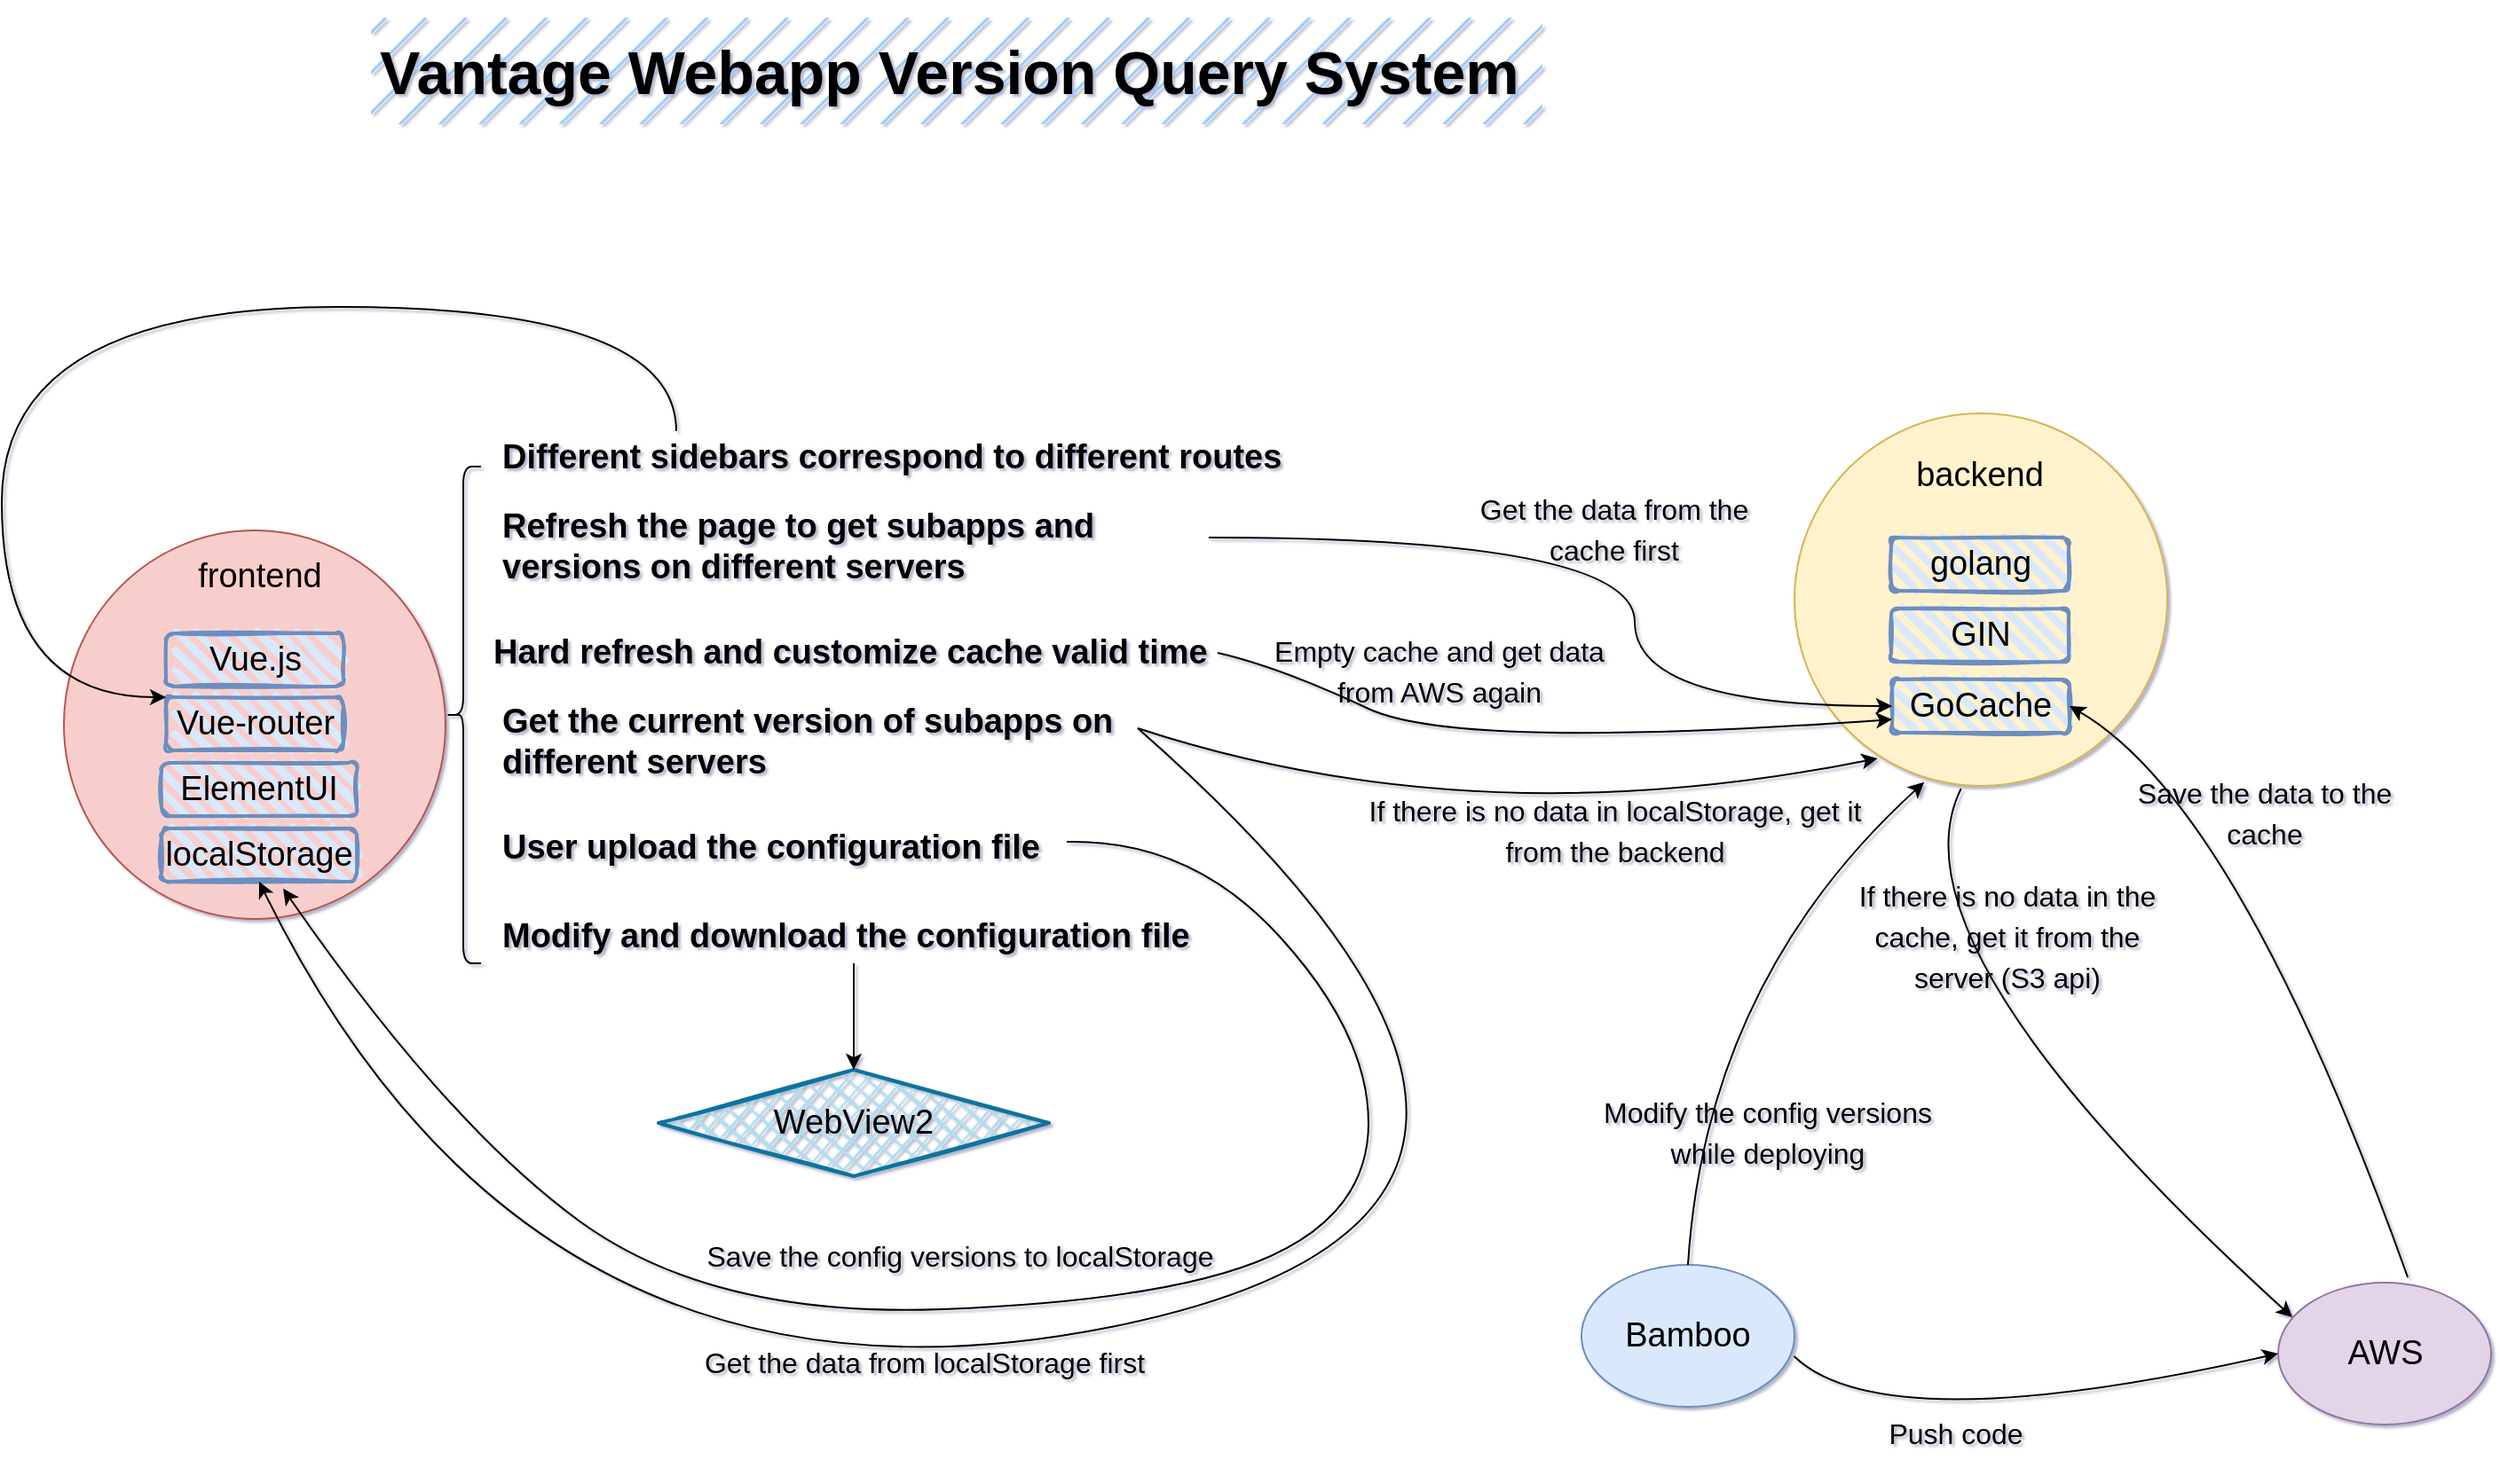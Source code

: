 <mxfile version="20.2.6" type="github" pages="2"><diagram id="A9Q-UcqaSSHVSJC6LxS7" name="第 1 页"><mxGraphModel dx="2654" dy="904" grid="0" gridSize="10" guides="1" tooltips="1" connect="1" arrows="1" fold="1" page="0" pageScale="1" pageWidth="827" pageHeight="1169" background="#ffffff" math="0" shadow="1"><root><mxCell id="0"/><mxCell id="1" parent="0"/><mxCell id="O27Q3A0dz7naOp8tt0iU-1" value="" style="ellipse;whiteSpace=wrap;html=1;fillColor=#f8cecc;strokeColor=#b85450;" parent="1" vertex="1"><mxGeometry x="-1625" y="76" width="215" height="219" as="geometry"/></mxCell><mxCell id="O27Q3A0dz7naOp8tt0iU-2" value="" style="ellipse;whiteSpace=wrap;html=1;fillColor=#fff2cc;strokeColor=#d6b656;" parent="1" vertex="1"><mxGeometry x="-650" y="10" width="210" height="210" as="geometry"/></mxCell><mxCell id="O27Q3A0dz7naOp8tt0iU-3" value="&lt;font style=&quot;font-size: 19px;&quot;&gt;frontend&lt;/font&gt;" style="text;html=1;strokeColor=none;fillColor=none;align=center;verticalAlign=middle;whiteSpace=wrap;rounded=0;" parent="1" vertex="1"><mxGeometry x="-1552.5" y="87" width="75" height="30" as="geometry"/></mxCell><mxCell id="O27Q3A0dz7naOp8tt0iU-11" value="&lt;font style=&quot;font-size: 19px;&quot;&gt;backend&lt;/font&gt;" style="text;html=1;strokeColor=none;fillColor=none;align=center;verticalAlign=middle;whiteSpace=wrap;rounded=0;" parent="1" vertex="1"><mxGeometry x="-583" y="30" width="75" height="30" as="geometry"/></mxCell><mxCell id="O27Q3A0dz7naOp8tt0iU-22" value="Vue.js" style="rounded=1;whiteSpace=wrap;html=1;strokeWidth=2;fillWeight=4;hachureGap=8;hachureAngle=45;fillColor=#dae8fc;sketch=1;fontSize=19;strokeColor=#6c8ebf;" parent="1" vertex="1"><mxGeometry x="-1567.5" y="134" width="100" height="30" as="geometry"/></mxCell><mxCell id="O27Q3A0dz7naOp8tt0iU-23" value="Vue-router" style="rounded=1;whiteSpace=wrap;html=1;strokeWidth=2;fillWeight=4;hachureGap=8;hachureAngle=45;fillColor=#dae8fc;sketch=1;fontSize=19;strokeColor=#6c8ebf;" parent="1" vertex="1"><mxGeometry x="-1567.5" y="170" width="100" height="30" as="geometry"/></mxCell><mxCell id="O27Q3A0dz7naOp8tt0iU-24" value="localStorage" style="rounded=1;whiteSpace=wrap;html=1;strokeWidth=2;fillWeight=4;hachureGap=8;hachureAngle=45;fillColor=#dae8fc;sketch=1;fontSize=19;strokeColor=#6c8ebf;" parent="1" vertex="1"><mxGeometry x="-1570" y="244" width="110" height="30" as="geometry"/></mxCell><mxCell id="O27Q3A0dz7naOp8tt0iU-27" value="golang" style="rounded=1;whiteSpace=wrap;html=1;strokeWidth=2;fillWeight=4;hachureGap=8;hachureAngle=45;fillColor=#dae8fc;sketch=1;fontSize=19;strokeColor=#6c8ebf;" parent="1" vertex="1"><mxGeometry x="-595.5" y="80" width="100" height="30" as="geometry"/></mxCell><mxCell id="O27Q3A0dz7naOp8tt0iU-28" value="GIN" style="rounded=1;whiteSpace=wrap;html=1;strokeWidth=2;fillWeight=4;hachureGap=8;hachureAngle=45;fillColor=#dae8fc;sketch=1;fontSize=19;strokeColor=#6c8ebf;" parent="1" vertex="1"><mxGeometry x="-595.5" y="120" width="100" height="30" as="geometry"/></mxCell><mxCell id="O27Q3A0dz7naOp8tt0iU-29" value="GoCache" style="rounded=1;whiteSpace=wrap;html=1;strokeWidth=2;fillWeight=4;hachureGap=8;hachureAngle=45;fillColor=#dae8fc;sketch=1;fontSize=19;strokeColor=#6c8ebf;" parent="1" vertex="1"><mxGeometry x="-595" y="160" width="100" height="30" as="geometry"/></mxCell><mxCell id="O27Q3A0dz7naOp8tt0iU-37" value="" style="shape=curlyBracket;whiteSpace=wrap;html=1;rounded=1;fontSize=19;" parent="1" vertex="1"><mxGeometry x="-1410" y="40" width="20" height="280" as="geometry"/></mxCell><mxCell id="O27Q3A0dz7naOp8tt0iU-41" value="&lt;b&gt;Different sidebars correspond to different routes&lt;/b&gt;" style="text;html=1;align=left;verticalAlign=middle;whiteSpace=wrap;rounded=0;fontSize=19;shadow=0;glass=0;fillStyle=auto;" parent="1" vertex="1"><mxGeometry x="-1380" y="20" width="450" height="30" as="geometry"/></mxCell><mxCell id="O27Q3A0dz7naOp8tt0iU-43" value="&lt;b&gt;Refresh the page to get subapps and versions on different servers&lt;/b&gt;" style="text;html=1;align=left;verticalAlign=middle;whiteSpace=wrap;rounded=0;fontSize=19;shadow=0;glass=0;fillStyle=auto;" parent="1" vertex="1"><mxGeometry x="-1380" y="70" width="410" height="30" as="geometry"/></mxCell><mxCell id="O27Q3A0dz7naOp8tt0iU-51" value="" style="edgeStyle=orthogonalEdgeStyle;elbow=horizontal;endArrow=classic;html=1;rounded=0;fontSize=19;curved=1;entryX=0;entryY=0;entryDx=0;entryDy=0;fillColor=#f5f5f5;strokeColor=#000000;" parent="1" source="O27Q3A0dz7naOp8tt0iU-41" target="O27Q3A0dz7naOp8tt0iU-23" edge="1"><mxGeometry width="50" height="50" relative="1" as="geometry"><mxPoint x="-1280" y="10" as="sourcePoint"/><mxPoint x="-1585" y="150" as="targetPoint"/><Array as="points"><mxPoint x="-1280" y="-50"/><mxPoint x="-1660" y="-50"/><mxPoint x="-1660" y="170"/></Array></mxGeometry></mxCell><mxCell id="uOYiUQgheM6uBUmsLffs-1" value="" style="edgeStyle=orthogonalEdgeStyle;elbow=horizontal;endArrow=classic;html=1;rounded=0;fontSize=19;curved=1;entryX=0;entryY=0.5;entryDx=0;entryDy=0;fillColor=#f5f5f5;strokeColor=#000000;" parent="1" target="O27Q3A0dz7naOp8tt0iU-29" edge="1"><mxGeometry width="50" height="50" relative="1" as="geometry"><mxPoint x="-980" y="80" as="sourcePoint"/><mxPoint x="-870" y="270" as="targetPoint"/><Array as="points"><mxPoint x="-740" y="80"/><mxPoint x="-740" y="175"/></Array></mxGeometry></mxCell><mxCell id="uOYiUQgheM6uBUmsLffs-4" value="Bamboo" style="ellipse;whiteSpace=wrap;html=1;shadow=0;glass=0;fillStyle=auto;fontSize=19;fillColor=#dae8fc;strokeColor=#6c8ebf;" parent="1" vertex="1"><mxGeometry x="-770" y="490" width="120" height="80" as="geometry"/></mxCell><mxCell id="uOYiUQgheM6uBUmsLffs-5" value="AWS" style="ellipse;whiteSpace=wrap;html=1;shadow=0;glass=0;fillStyle=auto;fontSize=19;fillColor=#e1d5e7;strokeColor=#9673a6;" parent="1" vertex="1"><mxGeometry x="-377.5" y="500" width="120" height="80" as="geometry"/></mxCell><mxCell id="uOYiUQgheM6uBUmsLffs-7" value="" style="curved=1;endArrow=classic;html=1;rounded=0;fontSize=19;elbow=vertical;exitX=0.447;exitY=1.007;exitDx=0;exitDy=0;exitPerimeter=0;entryX=0.067;entryY=0.244;entryDx=0;entryDy=0;entryPerimeter=0;" parent="1" source="O27Q3A0dz7naOp8tt0iU-2" target="uOYiUQgheM6uBUmsLffs-5" edge="1"><mxGeometry width="50" height="50" relative="1" as="geometry"><mxPoint x="-830" y="220" as="sourcePoint"/><mxPoint x="-780" y="170" as="targetPoint"/><Array as="points"><mxPoint x="-600" y="310"/></Array></mxGeometry></mxCell><mxCell id="uOYiUQgheM6uBUmsLffs-8" value="" style="curved=1;endArrow=classic;html=1;rounded=0;fontSize=19;elbow=vertical;entryX=1;entryY=0.5;entryDx=0;entryDy=0;exitX=0.609;exitY=-0.036;exitDx=0;exitDy=0;exitPerimeter=0;" parent="1" source="uOYiUQgheM6uBUmsLffs-5" target="O27Q3A0dz7naOp8tt0iU-29" edge="1"><mxGeometry width="50" height="50" relative="1" as="geometry"><mxPoint x="-440" y="320" as="sourcePoint"/><mxPoint x="-470" y="220" as="targetPoint"/><Array as="points"><mxPoint x="-400" y="230"/></Array></mxGeometry></mxCell><mxCell id="uOYiUQgheM6uBUmsLffs-10" value="&lt;font style=&quot;font-size: 16px;&quot;&gt;Save the data to the cache&lt;/font&gt;" style="text;html=1;strokeColor=none;fillColor=none;align=center;verticalAlign=middle;whiteSpace=wrap;rounded=0;shadow=0;glass=0;fillStyle=auto;fontSize=19;" parent="1" vertex="1"><mxGeometry x="-460" y="220" width="150" height="30" as="geometry"/></mxCell><mxCell id="uOYiUQgheM6uBUmsLffs-11" value="&lt;b&gt;Hard refresh and&amp;nbsp;customize cache valid time&lt;/b&gt;" style="text;html=1;align=left;verticalAlign=middle;whiteSpace=wrap;rounded=0;fontSize=19;shadow=0;glass=0;fillStyle=auto;" parent="1" vertex="1"><mxGeometry x="-1385" y="130" width="410" height="30" as="geometry"/></mxCell><mxCell id="uOYiUQgheM6uBUmsLffs-13" value="" style="curved=1;endArrow=classic;html=1;rounded=0;fontSize=19;fontColor=#000000;strokeColor=#000000;elbow=vertical;entryX=0;entryY=0.75;entryDx=0;entryDy=0;exitX=1;exitY=0.5;exitDx=0;exitDy=0;" parent="1" source="uOYiUQgheM6uBUmsLffs-11" target="O27Q3A0dz7naOp8tt0iU-29" edge="1"><mxGeometry width="50" height="50" relative="1" as="geometry"><mxPoint x="-970" y="150" as="sourcePoint"/><mxPoint x="-770" y="150" as="targetPoint"/><Array as="points"><mxPoint x="-940" y="153"/><mxPoint x="-840" y="200"/></Array></mxGeometry></mxCell><mxCell id="uOYiUQgheM6uBUmsLffs-14" value="&lt;b&gt;Get the current version of subapps on different servers&lt;/b&gt;" style="text;html=1;align=left;verticalAlign=middle;whiteSpace=wrap;rounded=0;fontSize=19;shadow=0;glass=0;fillStyle=auto;" parent="1" vertex="1"><mxGeometry x="-1380" y="180" width="360" height="30" as="geometry"/></mxCell><mxCell id="uOYiUQgheM6uBUmsLffs-15" value="" style="curved=1;endArrow=classic;html=1;rounded=0;fontSize=19;fontColor=#000000;strokeColor=#000000;elbow=vertical;exitX=1;exitY=0.25;exitDx=0;exitDy=0;entryX=0.5;entryY=1;entryDx=0;entryDy=0;" parent="1" source="uOYiUQgheM6uBUmsLffs-14" target="O27Q3A0dz7naOp8tt0iU-24" edge="1"><mxGeometry width="50" height="50" relative="1" as="geometry"><mxPoint x="-970" y="190" as="sourcePoint"/><mxPoint x="-1350" y="380" as="targetPoint"/><Array as="points"><mxPoint x="-710" y="460"/><mxPoint x="-1360" y="590"/></Array></mxGeometry></mxCell><mxCell id="uOYiUQgheM6uBUmsLffs-18" value="" style="curved=1;endArrow=classic;html=1;rounded=0;fontSize=19;fontColor=#000000;strokeColor=#000000;elbow=vertical;exitX=1;exitY=0.25;exitDx=0;exitDy=0;entryX=0.223;entryY=0.926;entryDx=0;entryDy=0;entryPerimeter=0;" parent="1" source="uOYiUQgheM6uBUmsLffs-14" target="O27Q3A0dz7naOp8tt0iU-2" edge="1"><mxGeometry width="50" height="50" relative="1" as="geometry"><mxPoint x="-830" y="300" as="sourcePoint"/><mxPoint x="-780" y="250" as="targetPoint"/><Array as="points"><mxPoint x="-830" y="250"/></Array></mxGeometry></mxCell><mxCell id="uOYiUQgheM6uBUmsLffs-19" value="&lt;b&gt;User upload the configuration file&lt;/b&gt;" style="text;html=1;align=left;verticalAlign=middle;whiteSpace=wrap;rounded=0;fontSize=19;shadow=0;glass=0;fillStyle=auto;" parent="1" vertex="1"><mxGeometry x="-1380" y="240" width="320" height="30" as="geometry"/></mxCell><mxCell id="uOYiUQgheM6uBUmsLffs-20" value="&lt;b&gt;Modify and download the configuration file&lt;/b&gt;" style="text;html=1;align=left;verticalAlign=middle;whiteSpace=wrap;rounded=0;fontSize=19;shadow=0;glass=0;fillStyle=auto;" parent="1" vertex="1"><mxGeometry x="-1380" y="290" width="400" height="30" as="geometry"/></mxCell><mxCell id="uOYiUQgheM6uBUmsLffs-21" value="" style="curved=1;endArrow=classic;html=1;rounded=0;fontSize=19;fontColor=#000000;strokeColor=#000000;elbow=vertical;entryX=0.623;entryY=1.129;entryDx=0;entryDy=0;entryPerimeter=0;" parent="1" source="uOYiUQgheM6uBUmsLffs-19" target="O27Q3A0dz7naOp8tt0iU-24" edge="1"><mxGeometry width="50" height="50" relative="1" as="geometry"><mxPoint x="-1070" y="255" as="sourcePoint"/><mxPoint x="-1370" y="350" as="targetPoint"/><Array as="points"><mxPoint x="-990" y="250"/><mxPoint x="-890" y="360"/><mxPoint x="-890" y="460"/><mxPoint x="-1000" y="510"/><mxPoint x="-1260" y="520"/><mxPoint x="-1410" y="410"/></Array></mxGeometry></mxCell><mxCell id="uOYiUQgheM6uBUmsLffs-22" value="WebView2" style="rhombus;whiteSpace=wrap;html=1;strokeWidth=2;fillWeight=-1;hachureGap=8;fillStyle=cross-hatch;fillColor=#b1ddf0;sketch=1;shadow=0;glass=0;fontSize=19;strokeColor=#10739e;" parent="1" vertex="1"><mxGeometry x="-1290" y="380" width="220" height="60" as="geometry"/></mxCell><mxCell id="uOYiUQgheM6uBUmsLffs-23" value="" style="endArrow=classic;html=1;rounded=0;fontSize=19;fontColor=#000000;strokeColor=#000000;curved=1;elbow=vertical;entryX=0.5;entryY=0;entryDx=0;entryDy=0;exitX=0.5;exitY=1;exitDx=0;exitDy=0;" parent="1" source="uOYiUQgheM6uBUmsLffs-20" target="uOYiUQgheM6uBUmsLffs-22" edge="1"><mxGeometry width="50" height="50" relative="1" as="geometry"><mxPoint x="-1190" y="340" as="sourcePoint"/><mxPoint x="-1140" y="290" as="targetPoint"/></mxGeometry></mxCell><mxCell id="uOYiUQgheM6uBUmsLffs-24" value="" style="curved=1;endArrow=classic;html=1;rounded=0;fontSize=19;fontColor=#000000;strokeColor=#000000;elbow=vertical;entryX=0.348;entryY=0.99;entryDx=0;entryDy=0;entryPerimeter=0;exitX=0.5;exitY=0;exitDx=0;exitDy=0;" parent="1" source="uOYiUQgheM6uBUmsLffs-4" target="O27Q3A0dz7naOp8tt0iU-2" edge="1"><mxGeometry width="50" height="50" relative="1" as="geometry"><mxPoint x="-780" y="340" as="sourcePoint"/><mxPoint x="-730" y="290" as="targetPoint"/><Array as="points"><mxPoint x="-700" y="330"/></Array></mxGeometry></mxCell><mxCell id="uOYiUQgheM6uBUmsLffs-25" value="" style="curved=1;endArrow=classic;html=1;rounded=0;fontSize=19;fontColor=#000000;strokeColor=#000000;elbow=vertical;exitX=0.998;exitY=0.644;exitDx=0;exitDy=0;entryX=0;entryY=0.5;entryDx=0;entryDy=0;exitPerimeter=0;" parent="1" source="uOYiUQgheM6uBUmsLffs-4" target="uOYiUQgheM6uBUmsLffs-5" edge="1"><mxGeometry width="50" height="50" relative="1" as="geometry"><mxPoint x="-780" y="340" as="sourcePoint"/><mxPoint x="-520" y="370" as="targetPoint"/><Array as="points"><mxPoint x="-600" y="590"/></Array></mxGeometry></mxCell><mxCell id="uOYiUQgheM6uBUmsLffs-26" value="&lt;font style=&quot;font-size: 16px;&quot;&gt;Push code&lt;/font&gt;" style="text;html=1;strokeColor=none;fillColor=none;align=center;verticalAlign=middle;whiteSpace=wrap;rounded=0;shadow=0;glass=0;fillStyle=auto;fontSize=19;fontColor=#000000;" parent="1" vertex="1"><mxGeometry x="-610" y="570" width="102" height="30" as="geometry"/></mxCell><mxCell id="uOYiUQgheM6uBUmsLffs-28" value="&lt;font style=&quot;font-size: 16px;&quot;&gt;Save the config versions to localStorage&lt;/font&gt;" style="text;html=1;strokeColor=none;fillColor=none;align=center;verticalAlign=middle;whiteSpace=wrap;rounded=0;shadow=0;glass=0;fillStyle=auto;fontSize=19;fontColor=#000000;" parent="1" vertex="1"><mxGeometry x="-1300" y="470" width="360" height="30" as="geometry"/></mxCell><mxCell id="uOYiUQgheM6uBUmsLffs-30" value="&lt;font style=&quot;font-size: 16px;&quot;&gt;Modify the config versions while deploying&lt;/font&gt;" style="text;html=1;strokeColor=none;fillColor=none;align=center;verticalAlign=middle;whiteSpace=wrap;rounded=0;shadow=0;glass=0;fillStyle=auto;fontSize=19;fontColor=#000000;" parent="1" vertex="1"><mxGeometry x="-770" y="400" width="210" height="30" as="geometry"/></mxCell><mxCell id="uOYiUQgheM6uBUmsLffs-31" value="&lt;font style=&quot;font-size: 16px;&quot;&gt;Get the data from the cache first&lt;/font&gt;" style="text;html=1;strokeColor=none;fillColor=none;align=center;verticalAlign=middle;whiteSpace=wrap;rounded=0;shadow=0;glass=0;fillStyle=auto;fontSize=19;fontColor=#000000;" parent="1" vertex="1"><mxGeometry x="-840" y="60" width="177" height="30" as="geometry"/></mxCell><mxCell id="uOYiUQgheM6uBUmsLffs-32" value="&lt;font style=&quot;font-size: 16px;&quot;&gt;Get the data from localStorage first&lt;/font&gt;" style="text;html=1;strokeColor=none;fillColor=none;align=center;verticalAlign=middle;whiteSpace=wrap;rounded=0;shadow=0;glass=0;fillStyle=auto;fontSize=19;fontColor=#000000;" parent="1" vertex="1"><mxGeometry x="-1310" y="530" width="340" height="30" as="geometry"/></mxCell><mxCell id="uOYiUQgheM6uBUmsLffs-33" value="&lt;font style=&quot;font-size: 16px;&quot;&gt;If there is no data in the cache, get it from the server (S3 api)&lt;/font&gt;" style="text;html=1;strokeColor=none;fillColor=none;align=center;verticalAlign=middle;whiteSpace=wrap;rounded=0;shadow=0;glass=0;fillStyle=auto;fontSize=19;fontColor=#000000;" parent="1" vertex="1"><mxGeometry x="-630" y="290" width="200" height="30" as="geometry"/></mxCell><mxCell id="uOYiUQgheM6uBUmsLffs-34" value="&lt;font style=&quot;font-size: 16px;&quot;&gt;Empty cache and get data from AWS again&lt;/font&gt;" style="text;html=1;strokeColor=none;fillColor=none;align=center;verticalAlign=middle;whiteSpace=wrap;rounded=0;shadow=0;glass=0;fillStyle=auto;fontSize=19;fontColor=#000000;" parent="1" vertex="1"><mxGeometry x="-960" y="140" width="220" height="30" as="geometry"/></mxCell><mxCell id="uOYiUQgheM6uBUmsLffs-35" value="&lt;font style=&quot;font-size: 16px;&quot;&gt;If there is no data in localStorage, get it from the backend&lt;/font&gt;" style="text;html=1;strokeColor=none;fillColor=none;align=center;verticalAlign=middle;whiteSpace=wrap;rounded=0;shadow=0;glass=0;fillStyle=auto;fontSize=19;fontColor=#000000;" parent="1" vertex="1"><mxGeometry x="-896.5" y="230" width="290" height="30" as="geometry"/></mxCell><mxCell id="uOYiUQgheM6uBUmsLffs-37" value="&lt;h1&gt;&lt;font style=&quot;font-size: 34px;&quot;&gt;Vantage Webapp Version Query System&amp;nbsp;&lt;/font&gt;&lt;/h1&gt;" style="text;html=1;spacing=5;spacingTop=-20;whiteSpace=wrap;overflow=hidden;rounded=0;shadow=0;glass=0;fillStyle=hatch;fontSize=16;fillColor=#99CCFF;" parent="1" vertex="1"><mxGeometry x="-1452" y="-213" width="660" height="60" as="geometry"/></mxCell><mxCell id="ickECG6CNu-7Yrr49EZT-1" value="ElementUI" style="rounded=1;whiteSpace=wrap;html=1;strokeWidth=2;fillWeight=4;hachureGap=8;hachureAngle=45;fillColor=#dae8fc;sketch=1;fontSize=19;strokeColor=#6c8ebf;" parent="1" vertex="1"><mxGeometry x="-1570" y="207" width="110" height="30" as="geometry"/></mxCell></root></mxGraphModel></diagram><diagram id="2cZ35FefY5UWwvedoEOA" name="第 2 页"><mxGraphModel dx="654" dy="504" grid="1" gridSize="10" guides="1" tooltips="1" connect="1" arrows="1" fold="1" page="0" pageScale="1" pageWidth="827" pageHeight="1169" math="0" shadow="0"><root><mxCell id="0"/><mxCell id="1" parent="0"/></root></mxGraphModel></diagram></mxfile>